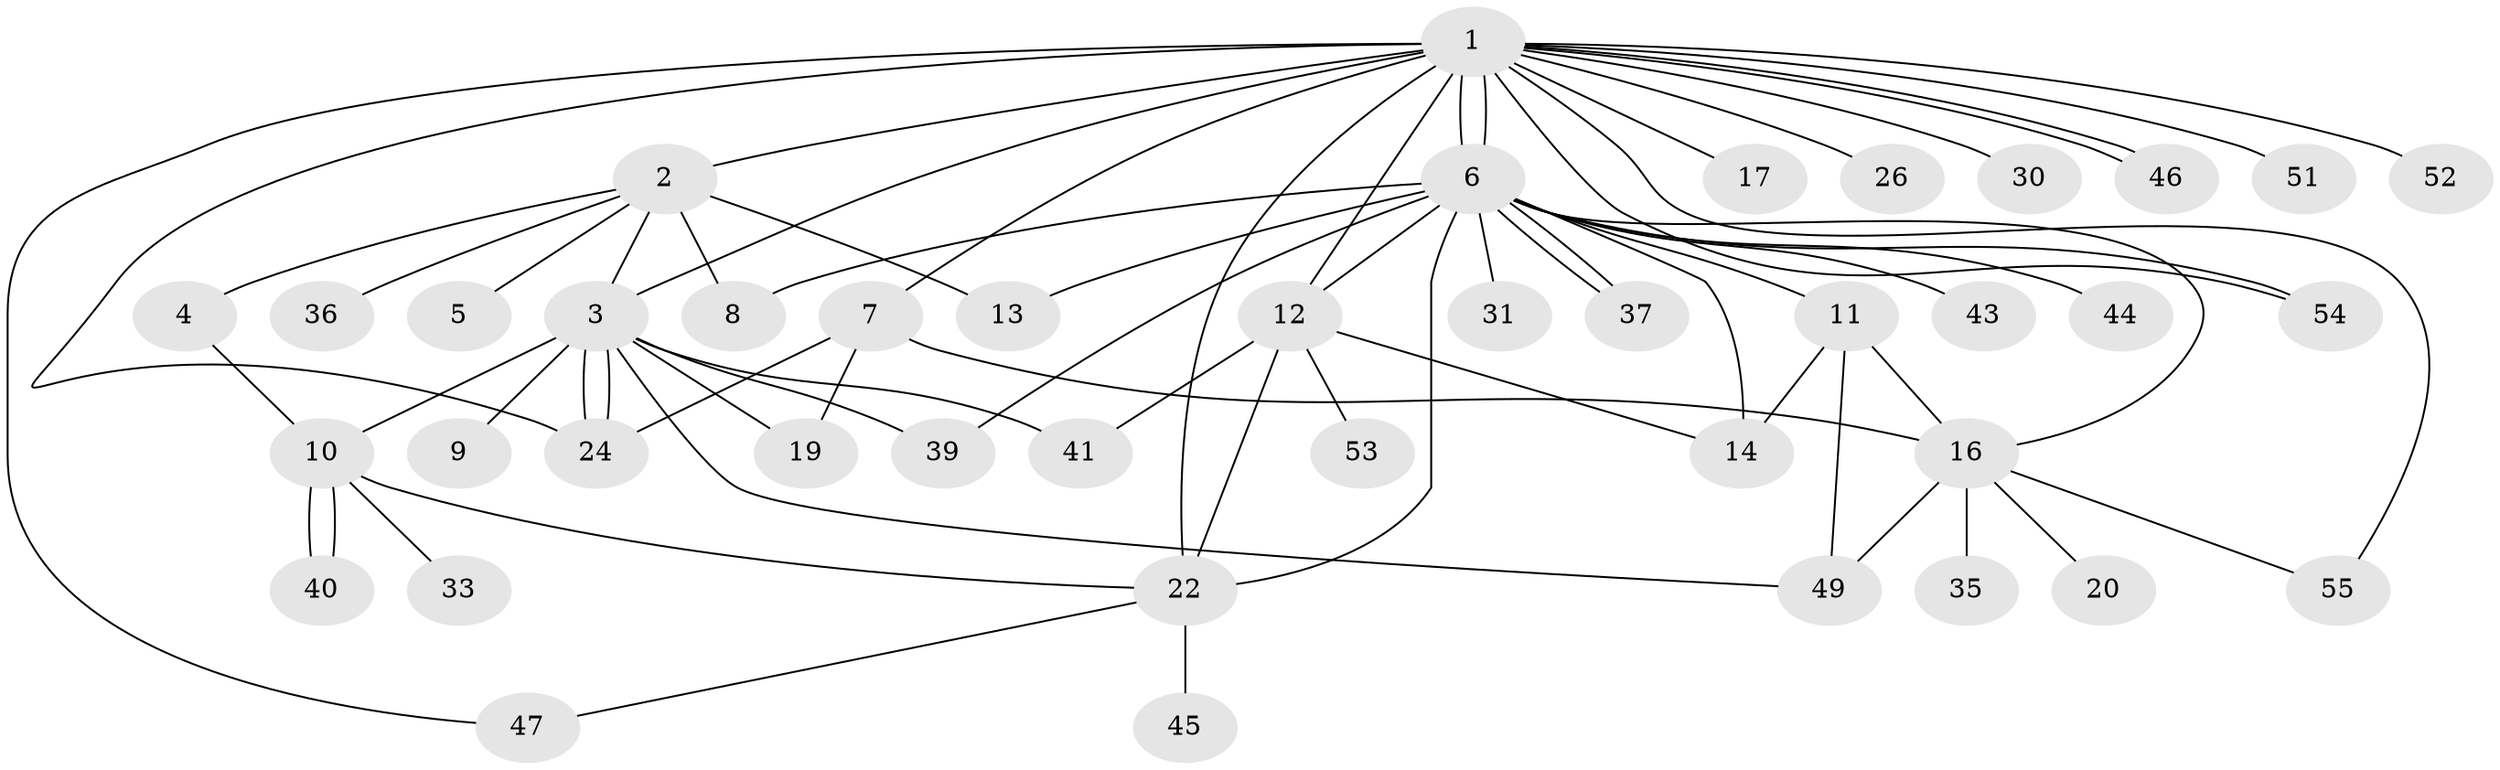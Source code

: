 // original degree distribution, {18: 0.017857142857142856, 8: 0.017857142857142856, 9: 0.017857142857142856, 2: 0.32142857142857145, 16: 0.017857142857142856, 4: 0.05357142857142857, 3: 0.125, 7: 0.017857142857142856, 6: 0.03571428571428571, 1: 0.3392857142857143, 5: 0.03571428571428571}
// Generated by graph-tools (version 1.1) at 2025/11/02/27/25 16:11:13]
// undirected, 41 vertices, 67 edges
graph export_dot {
graph [start="1"]
  node [color=gray90,style=filled];
  1 [super="+21"];
  2 [super="+25"];
  3 [super="+27"];
  4;
  5 [super="+32"];
  6 [super="+48"];
  7;
  8 [super="+18"];
  9 [super="+28"];
  10 [super="+38"];
  11 [super="+15"];
  12 [super="+23"];
  13;
  14;
  16 [super="+34"];
  17;
  19;
  20;
  22 [super="+29"];
  24 [super="+42"];
  26;
  30;
  31 [super="+56"];
  33;
  35;
  36;
  37;
  39;
  40;
  41;
  43;
  44;
  45;
  46;
  47;
  49 [super="+50"];
  51;
  52;
  53;
  54;
  55;
  1 -- 2 [weight=2];
  1 -- 3;
  1 -- 6;
  1 -- 6;
  1 -- 7;
  1 -- 12 [weight=2];
  1 -- 17;
  1 -- 22;
  1 -- 26;
  1 -- 30;
  1 -- 46;
  1 -- 46;
  1 -- 47;
  1 -- 51;
  1 -- 52;
  1 -- 55;
  1 -- 24;
  1 -- 54;
  2 -- 3;
  2 -- 4;
  2 -- 5;
  2 -- 13;
  2 -- 36;
  2 -- 8;
  3 -- 9;
  3 -- 10;
  3 -- 24;
  3 -- 24;
  3 -- 39;
  3 -- 49;
  3 -- 19;
  3 -- 41;
  4 -- 10;
  6 -- 8;
  6 -- 11;
  6 -- 12;
  6 -- 13;
  6 -- 14;
  6 -- 16;
  6 -- 31;
  6 -- 37;
  6 -- 37;
  6 -- 39;
  6 -- 43;
  6 -- 44;
  6 -- 54;
  6 -- 22;
  7 -- 19;
  7 -- 24;
  7 -- 16;
  10 -- 33;
  10 -- 40;
  10 -- 40;
  10 -- 22;
  11 -- 14;
  11 -- 16;
  11 -- 49;
  12 -- 41;
  12 -- 53;
  12 -- 22;
  12 -- 14;
  16 -- 20;
  16 -- 35;
  16 -- 49;
  16 -- 55;
  22 -- 45;
  22 -- 47;
}
